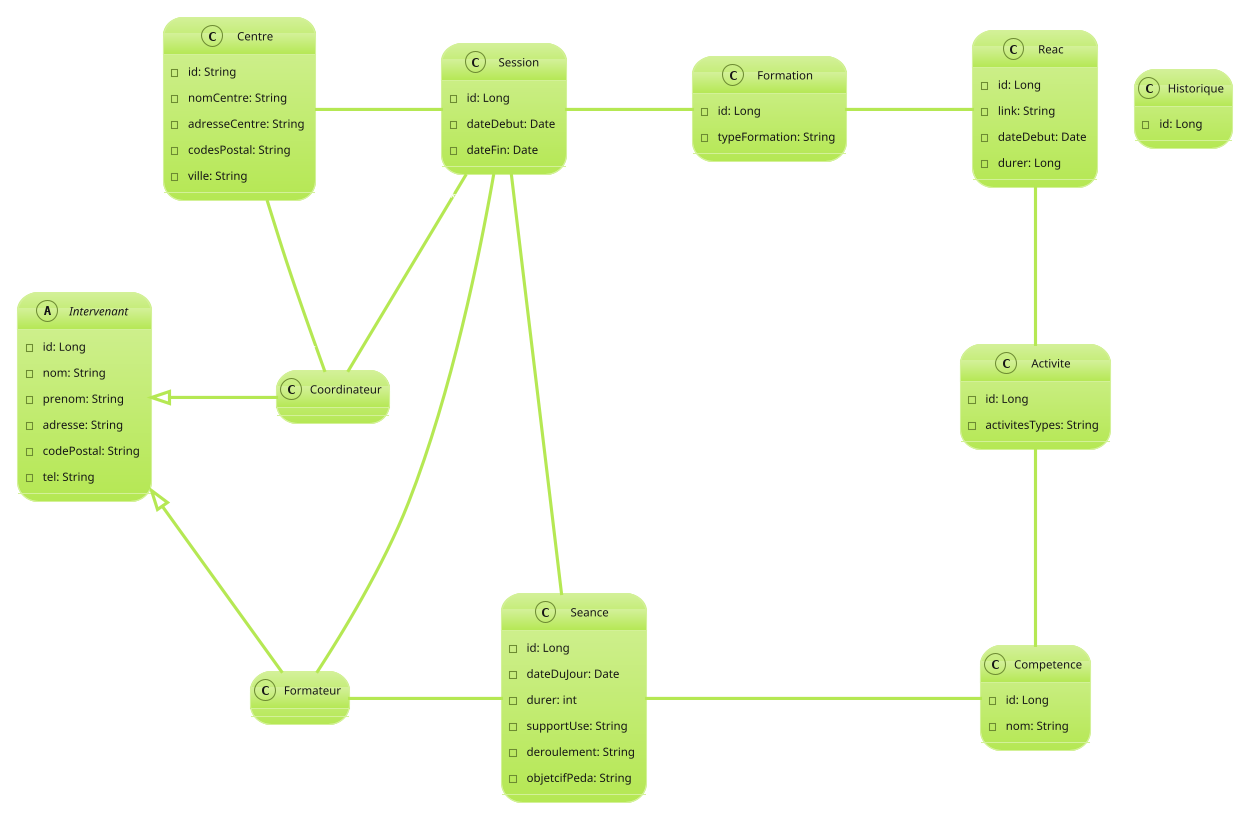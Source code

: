 @startuml
!theme hacker

abstract class Intervenant {
-id: Long
-nom: String
-prenom: String
-adresse: String
-codePostal: String
-tel: String
}
class Coordinateur
class Formateur
class Seance {
-id: Long
-dateDuJour: Date
-durer: int
-supportUse: String
-deroulement: String
-objetcifPeda: String
}
class Centre {
-id: String
-nomCentre: String
-adresseCentre: String
-codesPostal: String
-ville: String
}
class Session {
-id: Long
-dateDebut: Date
-dateFin: Date
}
class Formation {
-id: Long
-typeFormation: String
}
class Reac {
-id: Long
-link: String
-dateDebut: Date
-durer: Long
}
class Activite {
-id: Long
-activitesTypes: String
}
class Competence {
-id: Long
-nom: String
}
class Historique{
-id: Long
}


Intervenant <|- Coordinateur :"\t\t\t"
Intervenant <|-- Formateur :"\t\t\t"
Formateur "1" - "*" Seance :"\t\t\t\t"
Session "*" - "*" Formateur :"\t"
Centre "*" -- "*" Coordinateur :"\t\t\t"
Centre "1" - "*" Session :"\t\t\t"
Session "*" -- "1" Coordinateur
Session "1" - "*" Seance :"\t"
Session "*" - "1" Formation :"\t\t\t"
Formation "1" - "*" Reac :"\t\t\t"
Reac "1" -- "*" Activite :"\t\t\t"
Activite "1" -- "*" Competence :"\t\t\t"
Seance "*" - "1..*" Competence :"\t\t\t\t\t\t\t\t\t\t\t"
@enduml